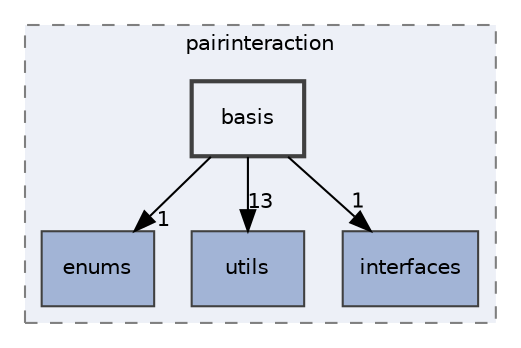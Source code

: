digraph "/__w/pairinteraction/pairinteraction/src/cpp/include/pairinteraction/basis"
{
 // INTERACTIVE_SVG=YES
 // LATEX_PDF_SIZE
  bgcolor="transparent";
  edge [fontname="Helvetica",fontsize="10",labelfontname="Helvetica",labelfontsize="10"];
  node [fontname="Helvetica",fontsize="10",shape=record];
  compound=true
  subgraph clusterdir_05aad1e1e71a0857d053653ff739ab1f {
    graph [ bgcolor="#edf0f7", pencolor="grey50", style="filled,dashed,", label="pairinteraction", fontname="Helvetica", fontsize="10", URL="dir_05aad1e1e71a0857d053653ff739ab1f.html"]
  dir_2201cc560cca113e128cf7b0764a4919 [shape=box, label="enums", style="filled,", fillcolor="#a2b4d6", color="grey25", URL="dir_2201cc560cca113e128cf7b0764a4919.html"];
  dir_4b348cb936e0e07f028cae262cb94480 [shape=box, label="utils", style="filled,", fillcolor="#a2b4d6", color="grey25", URL="dir_4b348cb936e0e07f028cae262cb94480.html"];
  dir_4f0d884fbe3d078bef38794a816f609b [shape=box, label="interfaces", style="filled,", fillcolor="#a2b4d6", color="grey25", URL="dir_4f0d884fbe3d078bef38794a816f609b.html"];
  dir_c4ad91e3ad57dbb44b57df074bb1caa0 [shape=box, label="basis", style="filled,bold,", fillcolor="#edf0f7", color="grey25", URL="dir_c4ad91e3ad57dbb44b57df074bb1caa0.html"];
  }
  dir_c4ad91e3ad57dbb44b57df074bb1caa0->dir_2201cc560cca113e128cf7b0764a4919 [headlabel="1", labeldistance=1.5 headhref="dir_000001_000012.html"];
  dir_c4ad91e3ad57dbb44b57df074bb1caa0->dir_4b348cb936e0e07f028cae262cb94480 [headlabel="13", labeldistance=1.5 headhref="dir_000001_000034.html"];
  dir_c4ad91e3ad57dbb44b57df074bb1caa0->dir_4f0d884fbe3d078bef38794a816f609b [headlabel="1", labeldistance=1.5 headhref="dir_000001_000016.html"];
}
